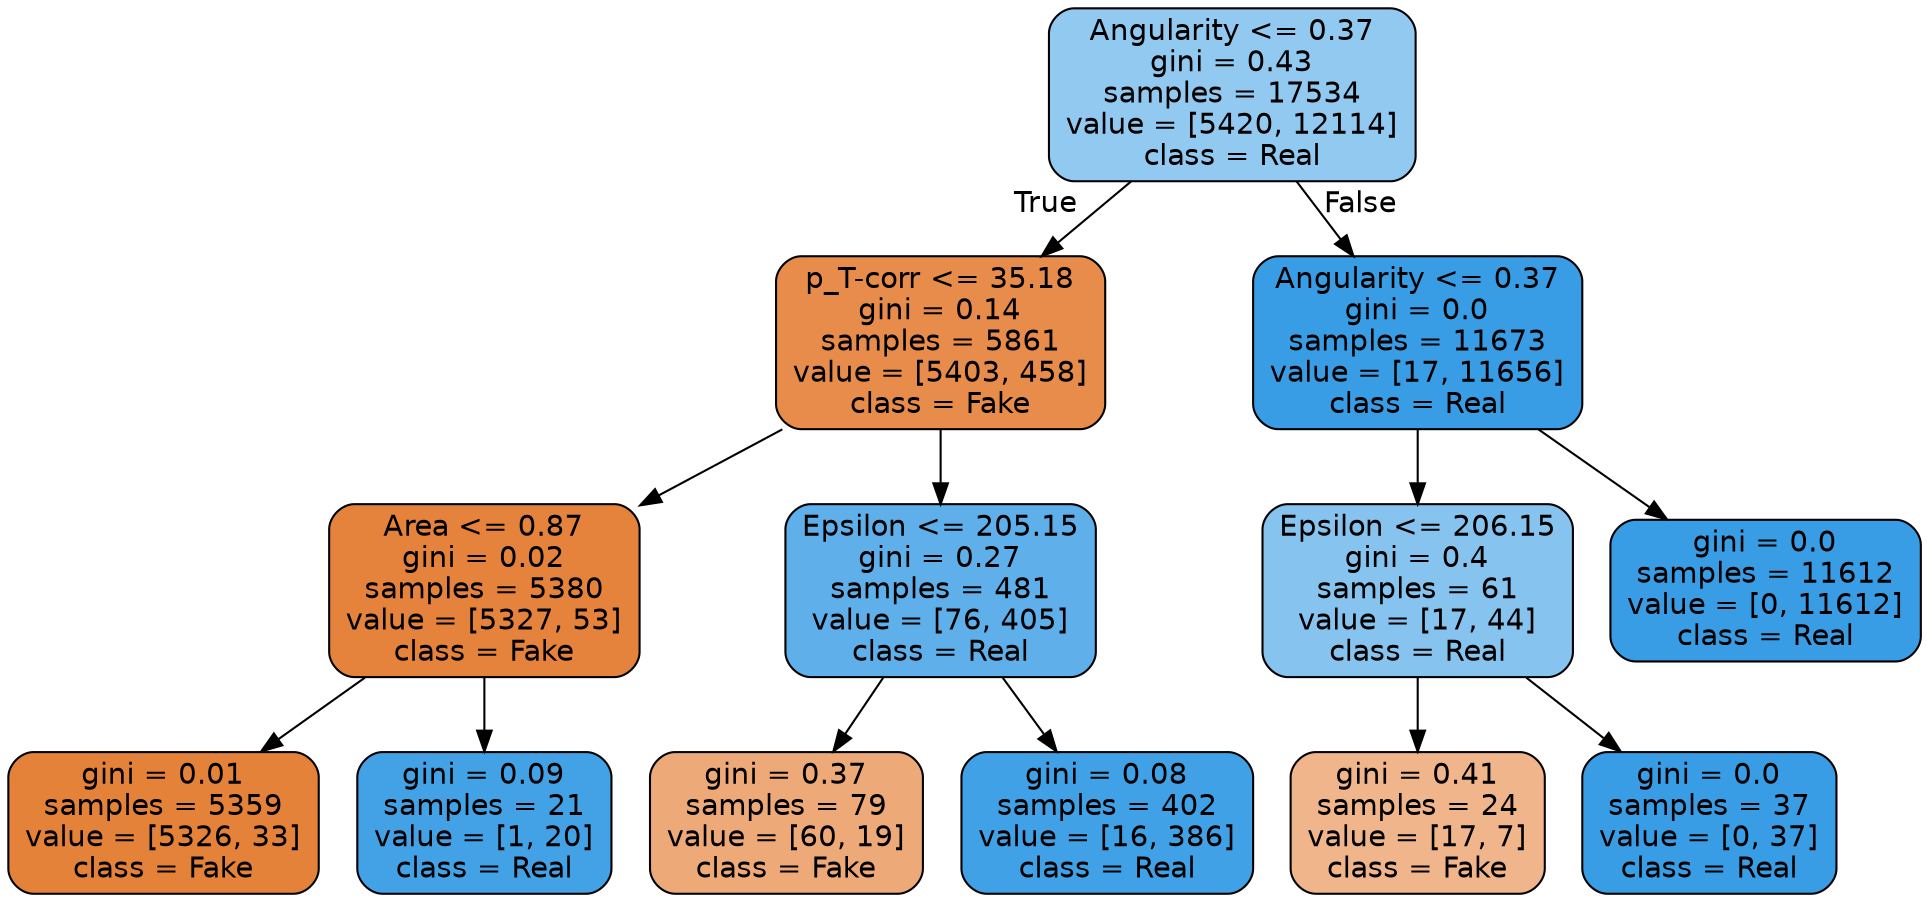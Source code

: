 digraph Tree {
node [shape=box, style="filled, rounded", color="black", fontname=helvetica] ;
edge [fontname=helvetica] ;
0 [label="Angularity <= 0.37\ngini = 0.43\nsamples = 17534\nvalue = [5420, 12114]\nclass = Real", fillcolor="#92c9f1"] ;
1 [label="p_T-corr <= 35.18\ngini = 0.14\nsamples = 5861\nvalue = [5403, 458]\nclass = Fake", fillcolor="#e78c4a"] ;
0 -> 1 [labeldistance=2.5, labelangle=45, headlabel="True"] ;
2 [label="Area <= 0.87\ngini = 0.02\nsamples = 5380\nvalue = [5327, 53]\nclass = Fake", fillcolor="#e5823b"] ;
1 -> 2 ;
3 [label="gini = 0.01\nsamples = 5359\nvalue = [5326, 33]\nclass = Fake", fillcolor="#e5823a"] ;
2 -> 3 ;
4 [label="gini = 0.09\nsamples = 21\nvalue = [1, 20]\nclass = Real", fillcolor="#43a2e6"] ;
2 -> 4 ;
5 [label="Epsilon <= 205.15\ngini = 0.27\nsamples = 481\nvalue = [76, 405]\nclass = Real", fillcolor="#5eafea"] ;
1 -> 5 ;
6 [label="gini = 0.37\nsamples = 79\nvalue = [60, 19]\nclass = Fake", fillcolor="#eda978"] ;
5 -> 6 ;
7 [label="gini = 0.08\nsamples = 402\nvalue = [16, 386]\nclass = Real", fillcolor="#41a1e6"] ;
5 -> 7 ;
8 [label="Angularity <= 0.37\ngini = 0.0\nsamples = 11673\nvalue = [17, 11656]\nclass = Real", fillcolor="#399de5"] ;
0 -> 8 [labeldistance=2.5, labelangle=-45, headlabel="False"] ;
9 [label="Epsilon <= 206.15\ngini = 0.4\nsamples = 61\nvalue = [17, 44]\nclass = Real", fillcolor="#86c3ef"] ;
8 -> 9 ;
10 [label="gini = 0.41\nsamples = 24\nvalue = [17, 7]\nclass = Fake", fillcolor="#f0b58b"] ;
9 -> 10 ;
11 [label="gini = 0.0\nsamples = 37\nvalue = [0, 37]\nclass = Real", fillcolor="#399de5"] ;
9 -> 11 ;
12 [label="gini = 0.0\nsamples = 11612\nvalue = [0, 11612]\nclass = Real", fillcolor="#399de5"] ;
8 -> 12 ;
}